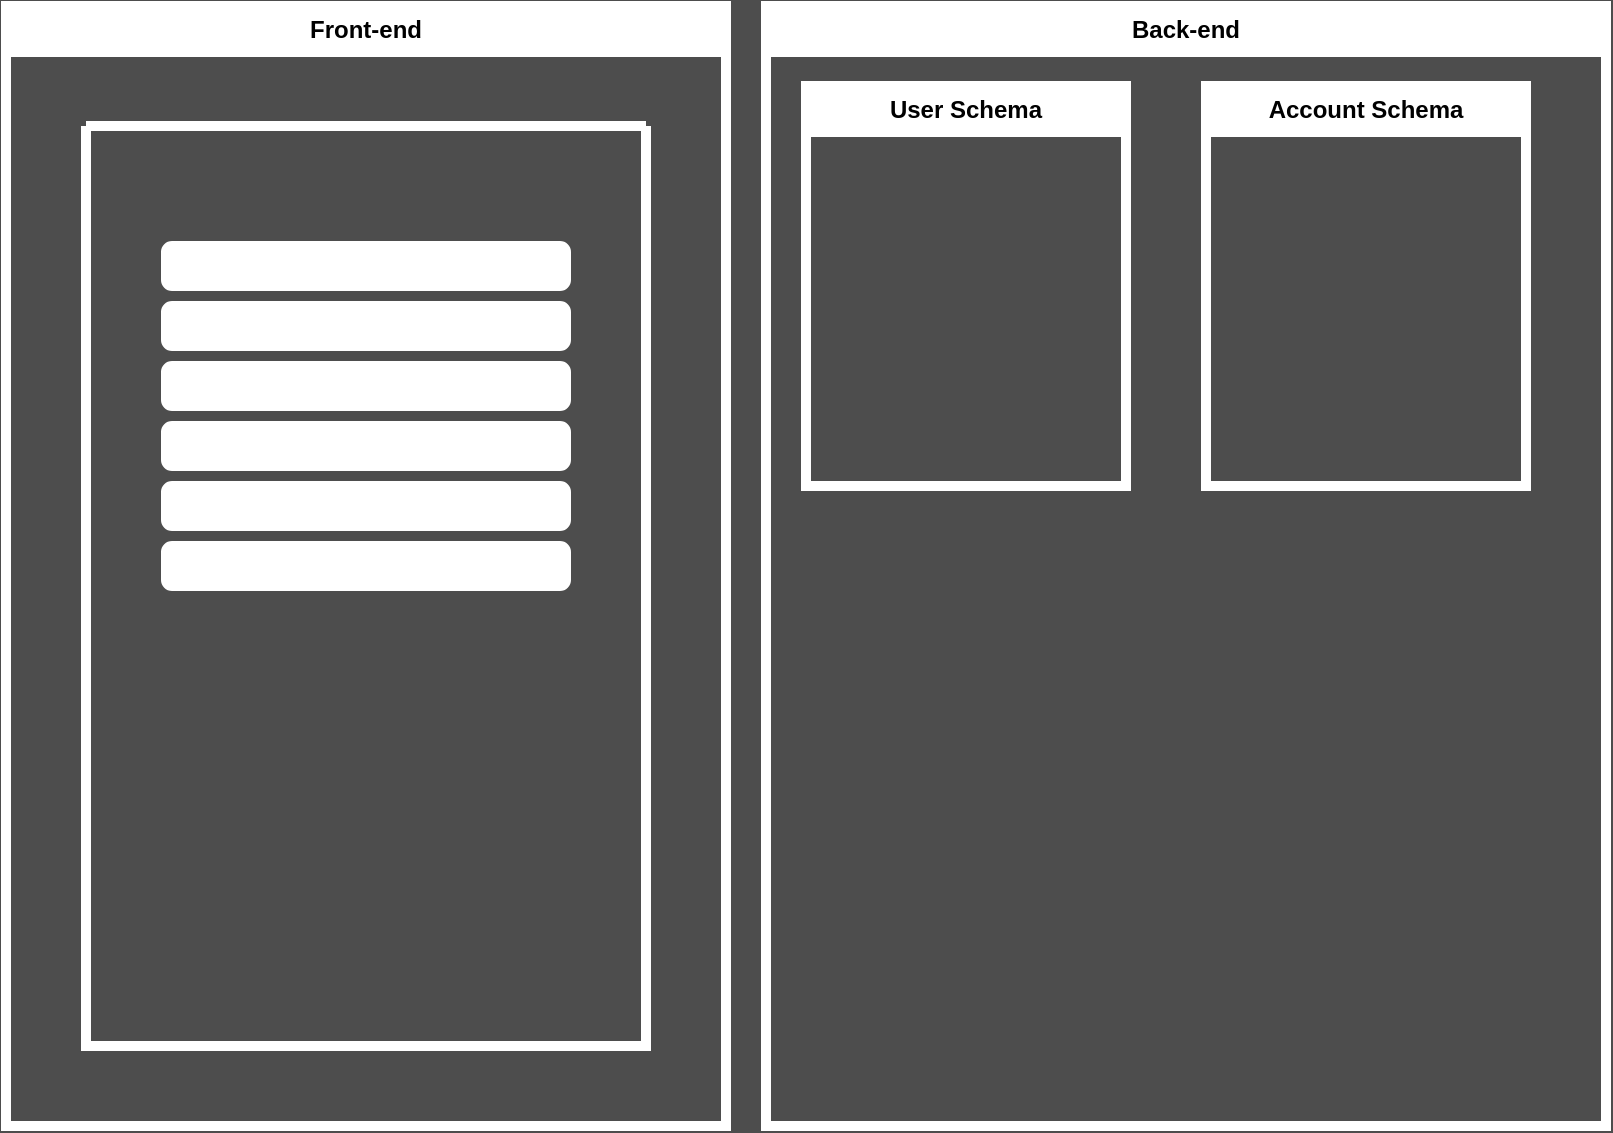 <mxfile version="20.8.23" type="github">
  <diagram name="‫עמוד-1‬" id="669H-x8ZkATwqJho2Dp_">
    <mxGraphModel dx="954" dy="616" grid="1" gridSize="10" guides="1" tooltips="1" connect="1" arrows="1" fold="1" page="1" pageScale="1" pageWidth="850" pageHeight="1100" background="#4D4D4D" math="0" shadow="0">
      <root>
        <mxCell id="0" />
        <mxCell id="1" parent="0" />
        <mxCell id="kBXu6ObaHWG-ue7Rh79I-1" value="Back-end" style="swimlane;whiteSpace=wrap;html=1;strokeColor=#FFFFFF;strokeWidth=5;" vertex="1" parent="1">
          <mxGeometry x="420" y="40" width="420" height="560" as="geometry" />
        </mxCell>
        <mxCell id="kBXu6ObaHWG-ue7Rh79I-11" value="User Schema" style="swimlane;whiteSpace=wrap;html=1;strokeColor=#FFFFFF;strokeWidth=5;" vertex="1" parent="kBXu6ObaHWG-ue7Rh79I-1">
          <mxGeometry x="20" y="40" width="160" height="200" as="geometry" />
        </mxCell>
        <mxCell id="kBXu6ObaHWG-ue7Rh79I-14" value="Account Schema" style="swimlane;whiteSpace=wrap;html=1;strokeColor=#FFFFFF;strokeWidth=5;" vertex="1" parent="kBXu6ObaHWG-ue7Rh79I-1">
          <mxGeometry x="220" y="40" width="160" height="200" as="geometry" />
        </mxCell>
        <mxCell id="kBXu6ObaHWG-ue7Rh79I-2" value="Front-end" style="swimlane;whiteSpace=wrap;html=1;strokeColor=#FFFFFF;strokeWidth=5;" vertex="1" parent="1">
          <mxGeometry x="40" y="40" width="360" height="560" as="geometry" />
        </mxCell>
        <mxCell id="kBXu6ObaHWG-ue7Rh79I-4" value="" style="swimlane;startSize=0;strokeColor=#FFFFFF;strokeWidth=5;" vertex="1" parent="kBXu6ObaHWG-ue7Rh79I-2">
          <mxGeometry x="40" y="60" width="280" height="460" as="geometry" />
        </mxCell>
        <mxCell id="kBXu6ObaHWG-ue7Rh79I-5" value="" style="rounded=1;whiteSpace=wrap;html=1;strokeColor=#FFFFFF;strokeWidth=5;" vertex="1" parent="kBXu6ObaHWG-ue7Rh79I-4">
          <mxGeometry x="40" y="60" width="200" height="20" as="geometry" />
        </mxCell>
        <mxCell id="kBXu6ObaHWG-ue7Rh79I-6" value="" style="rounded=1;whiteSpace=wrap;html=1;strokeColor=#FFFFFF;strokeWidth=5;" vertex="1" parent="kBXu6ObaHWG-ue7Rh79I-4">
          <mxGeometry x="40" y="90" width="200" height="20" as="geometry" />
        </mxCell>
        <mxCell id="kBXu6ObaHWG-ue7Rh79I-7" value="" style="rounded=1;whiteSpace=wrap;html=1;strokeColor=#FFFFFF;strokeWidth=5;" vertex="1" parent="kBXu6ObaHWG-ue7Rh79I-4">
          <mxGeometry x="40" y="120" width="200" height="20" as="geometry" />
        </mxCell>
        <mxCell id="kBXu6ObaHWG-ue7Rh79I-8" value="" style="rounded=1;whiteSpace=wrap;html=1;strokeColor=#FFFFFF;strokeWidth=5;" vertex="1" parent="kBXu6ObaHWG-ue7Rh79I-4">
          <mxGeometry x="40" y="150" width="200" height="20" as="geometry" />
        </mxCell>
        <mxCell id="kBXu6ObaHWG-ue7Rh79I-9" value="" style="rounded=1;whiteSpace=wrap;html=1;strokeColor=#FFFFFF;strokeWidth=5;" vertex="1" parent="kBXu6ObaHWG-ue7Rh79I-4">
          <mxGeometry x="40" y="180" width="200" height="20" as="geometry" />
        </mxCell>
        <mxCell id="kBXu6ObaHWG-ue7Rh79I-10" value="" style="rounded=1;whiteSpace=wrap;html=1;strokeColor=#FFFFFF;strokeWidth=5;" vertex="1" parent="kBXu6ObaHWG-ue7Rh79I-4">
          <mxGeometry x="40" y="210" width="200" height="20" as="geometry" />
        </mxCell>
      </root>
    </mxGraphModel>
  </diagram>
</mxfile>
